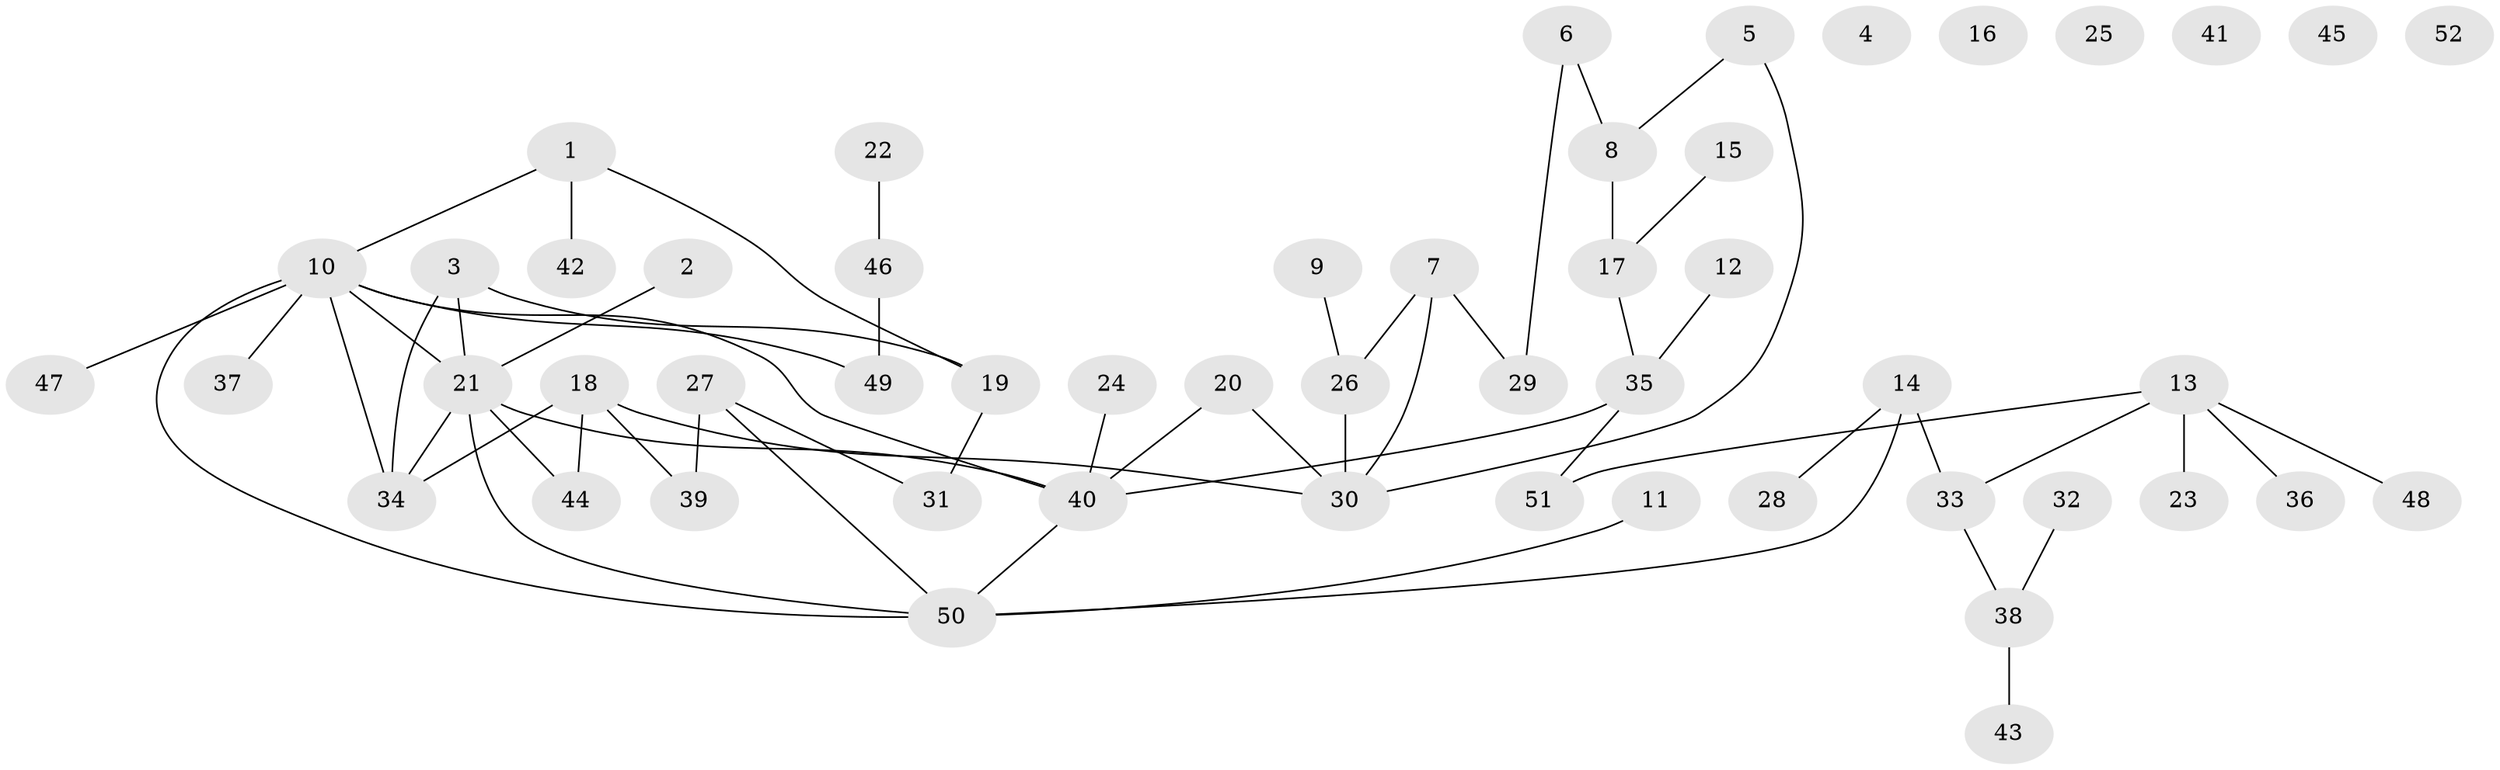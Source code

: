 // coarse degree distribution, {8: 0.02564102564102564, 1: 0.358974358974359, 3: 0.10256410256410256, 0: 0.15384615384615385, 4: 0.07692307692307693, 2: 0.1794871794871795, 5: 0.02564102564102564, 6: 0.05128205128205128, 9: 0.02564102564102564}
// Generated by graph-tools (version 1.1) at 2025/23/03/03/25 07:23:27]
// undirected, 52 vertices, 59 edges
graph export_dot {
graph [start="1"]
  node [color=gray90,style=filled];
  1;
  2;
  3;
  4;
  5;
  6;
  7;
  8;
  9;
  10;
  11;
  12;
  13;
  14;
  15;
  16;
  17;
  18;
  19;
  20;
  21;
  22;
  23;
  24;
  25;
  26;
  27;
  28;
  29;
  30;
  31;
  32;
  33;
  34;
  35;
  36;
  37;
  38;
  39;
  40;
  41;
  42;
  43;
  44;
  45;
  46;
  47;
  48;
  49;
  50;
  51;
  52;
  1 -- 10;
  1 -- 19;
  1 -- 42;
  2 -- 21;
  3 -- 19;
  3 -- 21;
  3 -- 34;
  5 -- 8;
  5 -- 30;
  6 -- 8;
  6 -- 29;
  7 -- 26;
  7 -- 29;
  7 -- 30;
  8 -- 17;
  9 -- 26;
  10 -- 21;
  10 -- 34;
  10 -- 37;
  10 -- 40;
  10 -- 47;
  10 -- 49;
  10 -- 50;
  11 -- 50;
  12 -- 35;
  13 -- 23;
  13 -- 33;
  13 -- 36;
  13 -- 48;
  13 -- 51;
  14 -- 28;
  14 -- 33;
  14 -- 50;
  15 -- 17;
  17 -- 35;
  18 -- 30;
  18 -- 34;
  18 -- 39;
  18 -- 44;
  19 -- 31;
  20 -- 30;
  20 -- 40;
  21 -- 34;
  21 -- 40;
  21 -- 44;
  21 -- 50;
  22 -- 46;
  24 -- 40;
  26 -- 30;
  27 -- 31;
  27 -- 39;
  27 -- 50;
  32 -- 38;
  33 -- 38;
  35 -- 40;
  35 -- 51;
  38 -- 43;
  40 -- 50;
  46 -- 49;
}

